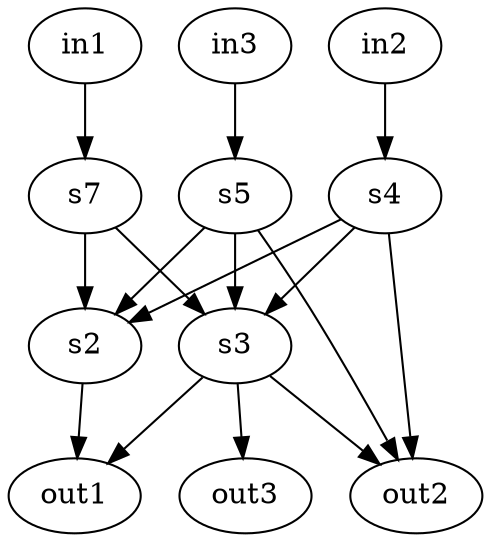 digraph station {
	in1 -> s7;
	in2 -> s4;
	in3 -> s5;
	s7 -> s2;
	s7 -> s3;
	s2 -> out1;
	s4 -> s3;
	s4 -> s2;
	s4 -> out2;
	s5 -> s3;
	s5 -> s2;
	s5 -> out2;
	s3 -> out1;
	s3 -> out2;
	s3 -> out3;
}